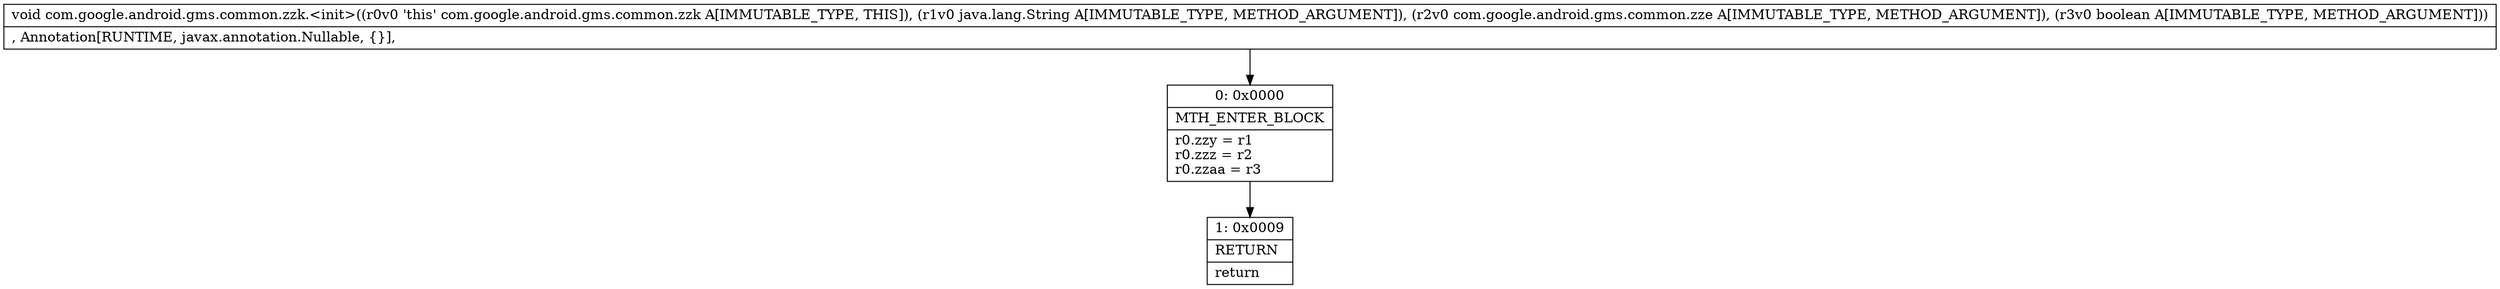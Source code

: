 digraph "CFG forcom.google.android.gms.common.zzk.\<init\>(Ljava\/lang\/String;Lcom\/google\/android\/gms\/common\/zze;Z)V" {
Node_0 [shape=record,label="{0\:\ 0x0000|MTH_ENTER_BLOCK\l|r0.zzy = r1\lr0.zzz = r2\lr0.zzaa = r3\l}"];
Node_1 [shape=record,label="{1\:\ 0x0009|RETURN\l|return\l}"];
MethodNode[shape=record,label="{void com.google.android.gms.common.zzk.\<init\>((r0v0 'this' com.google.android.gms.common.zzk A[IMMUTABLE_TYPE, THIS]), (r1v0 java.lang.String A[IMMUTABLE_TYPE, METHOD_ARGUMENT]), (r2v0 com.google.android.gms.common.zze A[IMMUTABLE_TYPE, METHOD_ARGUMENT]), (r3v0 boolean A[IMMUTABLE_TYPE, METHOD_ARGUMENT]))  | , Annotation[RUNTIME, javax.annotation.Nullable, \{\}], \l}"];
MethodNode -> Node_0;
Node_0 -> Node_1;
}


